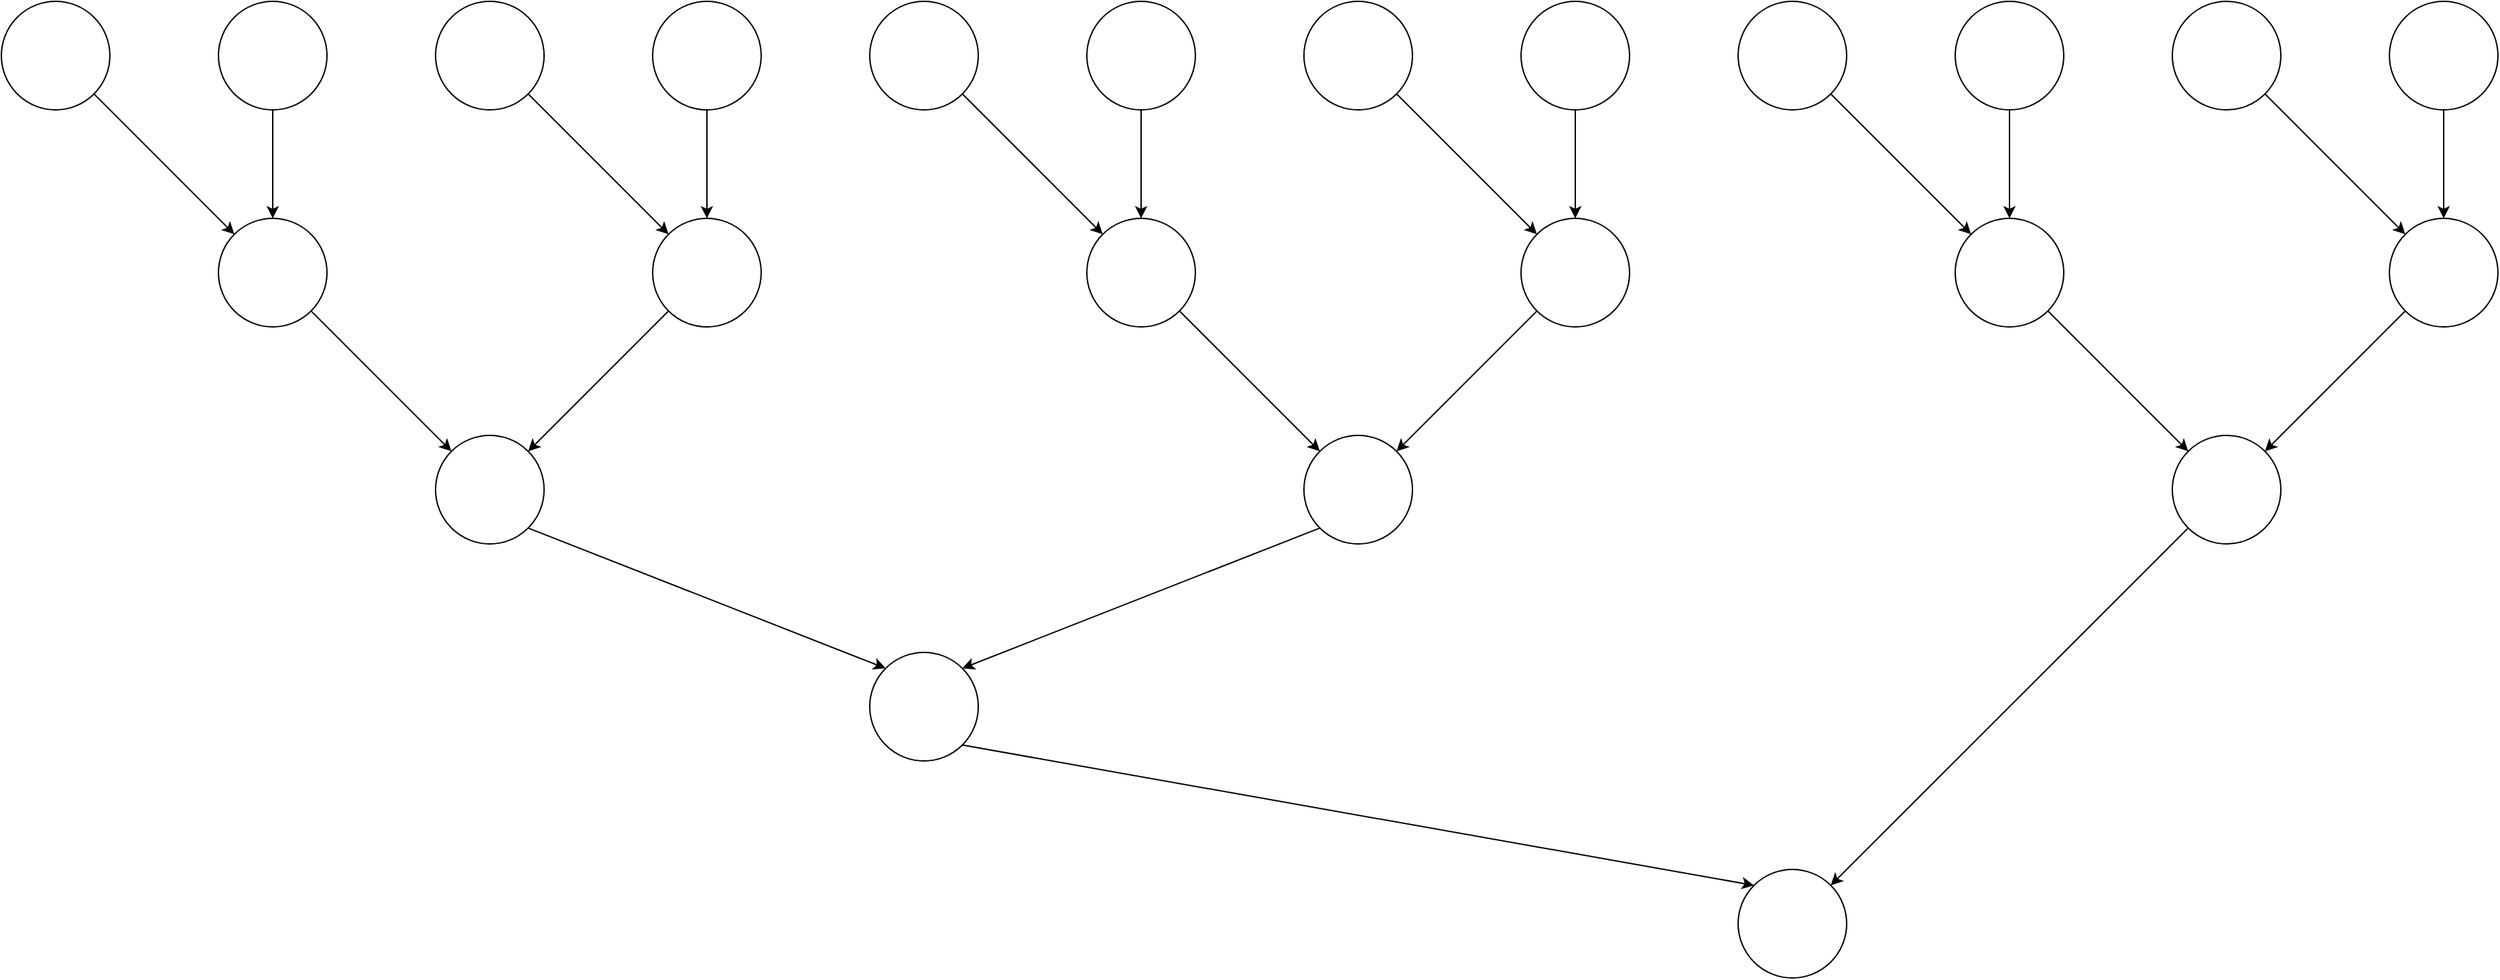 <mxfile version="17.2.4" type="device"><diagram id="Kq7oTHtV6-RMYzBsm-Jg" name="Page-1"><mxGraphModel dx="1102" dy="870" grid="1" gridSize="10" guides="1" tooltips="1" connect="1" arrows="1" fold="1" page="1" pageScale="1" pageWidth="850" pageHeight="1100" math="0" shadow="0"><root><mxCell id="0"/><mxCell id="1" parent="0"/><mxCell id="Is9GmFrW_Eq65iWTxbRy-71" style="edgeStyle=none;rounded=0;orthogonalLoop=1;jettySize=auto;html=1;exitX=0;exitY=1;exitDx=0;exitDy=0;entryX=1;entryY=0;entryDx=0;entryDy=0;" parent="1" source="Is9GmFrW_Eq65iWTxbRy-2" target="Is9GmFrW_Eq65iWTxbRy-26" edge="1"><mxGeometry relative="1" as="geometry"/></mxCell><mxCell id="Is9GmFrW_Eq65iWTxbRy-2" value="" style="ellipse;whiteSpace=wrap;html=1;aspect=fixed;direction=north;" parent="1" vertex="1"><mxGeometry x="40" y="200" width="80" height="80" as="geometry"/></mxCell><mxCell id="Is9GmFrW_Eq65iWTxbRy-72" style="edgeStyle=none;rounded=0;orthogonalLoop=1;jettySize=auto;html=1;exitX=0;exitY=0.5;exitDx=0;exitDy=0;entryX=1;entryY=0.5;entryDx=0;entryDy=0;" parent="1" source="Is9GmFrW_Eq65iWTxbRy-4" target="Is9GmFrW_Eq65iWTxbRy-26" edge="1"><mxGeometry relative="1" as="geometry"/></mxCell><mxCell id="Is9GmFrW_Eq65iWTxbRy-4" value="" style="ellipse;whiteSpace=wrap;html=1;aspect=fixed;direction=north;" parent="1" vertex="1"><mxGeometry x="200" y="200" width="80" height="80" as="geometry"/></mxCell><mxCell id="Is9GmFrW_Eq65iWTxbRy-73" style="edgeStyle=none;rounded=0;orthogonalLoop=1;jettySize=auto;html=1;exitX=0;exitY=1;exitDx=0;exitDy=0;entryX=1;entryY=0;entryDx=0;entryDy=0;" parent="1" source="Is9GmFrW_Eq65iWTxbRy-6" target="Is9GmFrW_Eq65iWTxbRy-30" edge="1"><mxGeometry relative="1" as="geometry"/></mxCell><mxCell id="Is9GmFrW_Eq65iWTxbRy-6" value="" style="ellipse;whiteSpace=wrap;html=1;aspect=fixed;direction=north;" parent="1" vertex="1"><mxGeometry x="360" y="200" width="80" height="80" as="geometry"/></mxCell><mxCell id="Is9GmFrW_Eq65iWTxbRy-74" style="edgeStyle=none;rounded=0;orthogonalLoop=1;jettySize=auto;html=1;exitX=0;exitY=0.5;exitDx=0;exitDy=0;entryX=1;entryY=0.5;entryDx=0;entryDy=0;" parent="1" source="Is9GmFrW_Eq65iWTxbRy-8" target="Is9GmFrW_Eq65iWTxbRy-30" edge="1"><mxGeometry relative="1" as="geometry"/></mxCell><mxCell id="Is9GmFrW_Eq65iWTxbRy-8" value="" style="ellipse;whiteSpace=wrap;html=1;aspect=fixed;direction=north;" parent="1" vertex="1"><mxGeometry x="520" y="200" width="80" height="80" as="geometry"/></mxCell><mxCell id="Is9GmFrW_Eq65iWTxbRy-75" style="edgeStyle=none;rounded=0;orthogonalLoop=1;jettySize=auto;html=1;exitX=0;exitY=1;exitDx=0;exitDy=0;entryX=1;entryY=0;entryDx=0;entryDy=0;" parent="1" source="Is9GmFrW_Eq65iWTxbRy-10" target="Is9GmFrW_Eq65iWTxbRy-34" edge="1"><mxGeometry relative="1" as="geometry"/></mxCell><mxCell id="Is9GmFrW_Eq65iWTxbRy-10" value="" style="ellipse;whiteSpace=wrap;html=1;aspect=fixed;direction=north;" parent="1" vertex="1"><mxGeometry x="680" y="200" width="80" height="80" as="geometry"/></mxCell><mxCell id="Is9GmFrW_Eq65iWTxbRy-76" style="edgeStyle=none;rounded=0;orthogonalLoop=1;jettySize=auto;html=1;exitX=0;exitY=0.5;exitDx=0;exitDy=0;entryX=1;entryY=0.5;entryDx=0;entryDy=0;" parent="1" source="Is9GmFrW_Eq65iWTxbRy-12" target="Is9GmFrW_Eq65iWTxbRy-34" edge="1"><mxGeometry relative="1" as="geometry"/></mxCell><mxCell id="Is9GmFrW_Eq65iWTxbRy-12" value="" style="ellipse;whiteSpace=wrap;html=1;aspect=fixed;direction=north;" parent="1" vertex="1"><mxGeometry x="840" y="200" width="80" height="80" as="geometry"/></mxCell><mxCell id="Is9GmFrW_Eq65iWTxbRy-77" style="edgeStyle=none;rounded=0;orthogonalLoop=1;jettySize=auto;html=1;exitX=0;exitY=1;exitDx=0;exitDy=0;entryX=1;entryY=0;entryDx=0;entryDy=0;" parent="1" source="Is9GmFrW_Eq65iWTxbRy-14" target="Is9GmFrW_Eq65iWTxbRy-37" edge="1"><mxGeometry relative="1" as="geometry"/></mxCell><mxCell id="Is9GmFrW_Eq65iWTxbRy-14" value="" style="ellipse;whiteSpace=wrap;html=1;aspect=fixed;direction=north;" parent="1" vertex="1"><mxGeometry x="1000" y="200" width="80" height="80" as="geometry"/></mxCell><mxCell id="Is9GmFrW_Eq65iWTxbRy-78" style="edgeStyle=none;rounded=0;orthogonalLoop=1;jettySize=auto;html=1;exitX=0;exitY=0.5;exitDx=0;exitDy=0;entryX=1;entryY=0.5;entryDx=0;entryDy=0;" parent="1" source="Is9GmFrW_Eq65iWTxbRy-16" target="Is9GmFrW_Eq65iWTxbRy-37" edge="1"><mxGeometry relative="1" as="geometry"/></mxCell><mxCell id="Is9GmFrW_Eq65iWTxbRy-16" value="" style="ellipse;whiteSpace=wrap;html=1;aspect=fixed;direction=north;" parent="1" vertex="1"><mxGeometry x="1160" y="200" width="80" height="80" as="geometry"/></mxCell><mxCell id="Is9GmFrW_Eq65iWTxbRy-79" style="edgeStyle=none;rounded=0;orthogonalLoop=1;jettySize=auto;html=1;exitX=0;exitY=1;exitDx=0;exitDy=0;entryX=1;entryY=0;entryDx=0;entryDy=0;" parent="1" source="Is9GmFrW_Eq65iWTxbRy-18" target="Is9GmFrW_Eq65iWTxbRy-41" edge="1"><mxGeometry relative="1" as="geometry"/></mxCell><mxCell id="Is9GmFrW_Eq65iWTxbRy-18" value="" style="ellipse;whiteSpace=wrap;html=1;aspect=fixed;direction=north;" parent="1" vertex="1"><mxGeometry x="1320" y="200" width="80" height="80" as="geometry"/></mxCell><mxCell id="Is9GmFrW_Eq65iWTxbRy-80" style="edgeStyle=none;rounded=0;orthogonalLoop=1;jettySize=auto;html=1;exitX=0;exitY=0.5;exitDx=0;exitDy=0;entryX=1;entryY=0.5;entryDx=0;entryDy=0;" parent="1" source="Is9GmFrW_Eq65iWTxbRy-20" target="Is9GmFrW_Eq65iWTxbRy-41" edge="1"><mxGeometry relative="1" as="geometry"/></mxCell><mxCell id="Is9GmFrW_Eq65iWTxbRy-20" value="" style="ellipse;whiteSpace=wrap;html=1;aspect=fixed;direction=north;" parent="1" vertex="1"><mxGeometry x="1480" y="200" width="80" height="80" as="geometry"/></mxCell><mxCell id="Is9GmFrW_Eq65iWTxbRy-81" style="edgeStyle=none;rounded=0;orthogonalLoop=1;jettySize=auto;html=1;exitX=0;exitY=1;exitDx=0;exitDy=0;entryX=1;entryY=0;entryDx=0;entryDy=0;" parent="1" source="Is9GmFrW_Eq65iWTxbRy-22" target="Is9GmFrW_Eq65iWTxbRy-43" edge="1"><mxGeometry relative="1" as="geometry"/></mxCell><mxCell id="Is9GmFrW_Eq65iWTxbRy-22" value="" style="ellipse;whiteSpace=wrap;html=1;aspect=fixed;direction=north;" parent="1" vertex="1"><mxGeometry x="1640" y="200" width="80" height="80" as="geometry"/></mxCell><mxCell id="Is9GmFrW_Eq65iWTxbRy-82" style="edgeStyle=none;rounded=0;orthogonalLoop=1;jettySize=auto;html=1;exitX=0;exitY=0.5;exitDx=0;exitDy=0;entryX=1;entryY=0.5;entryDx=0;entryDy=0;" parent="1" source="Is9GmFrW_Eq65iWTxbRy-24" target="Is9GmFrW_Eq65iWTxbRy-43" edge="1"><mxGeometry relative="1" as="geometry"/></mxCell><mxCell id="Is9GmFrW_Eq65iWTxbRy-24" value="" style="ellipse;whiteSpace=wrap;html=1;aspect=fixed;direction=north;" parent="1" vertex="1"><mxGeometry x="1800" y="200" width="80" height="80" as="geometry"/></mxCell><mxCell id="Is9GmFrW_Eq65iWTxbRy-88" style="edgeStyle=none;rounded=0;orthogonalLoop=1;jettySize=auto;html=1;exitX=0;exitY=1;exitDx=0;exitDy=0;entryX=1;entryY=0;entryDx=0;entryDy=0;" parent="1" source="Is9GmFrW_Eq65iWTxbRy-26" target="Is9GmFrW_Eq65iWTxbRy-32" edge="1"><mxGeometry relative="1" as="geometry"/></mxCell><mxCell id="Is9GmFrW_Eq65iWTxbRy-26" value="" style="ellipse;whiteSpace=wrap;html=1;aspect=fixed;direction=north;" parent="1" vertex="1"><mxGeometry x="200" y="360" width="80" height="80" as="geometry"/></mxCell><mxCell id="Is9GmFrW_Eq65iWTxbRy-91" style="edgeStyle=none;rounded=0;orthogonalLoop=1;jettySize=auto;html=1;exitX=0;exitY=1;exitDx=0;exitDy=0;entryX=1;entryY=0;entryDx=0;entryDy=0;" parent="1" source="Is9GmFrW_Eq65iWTxbRy-28" target="Is9GmFrW_Eq65iWTxbRy-35" edge="1"><mxGeometry relative="1" as="geometry"/></mxCell><mxCell id="Is9GmFrW_Eq65iWTxbRy-28" value="" style="ellipse;whiteSpace=wrap;html=1;aspect=fixed;direction=north;" parent="1" vertex="1"><mxGeometry x="680" y="680" width="80" height="80" as="geometry"/></mxCell><mxCell id="Is9GmFrW_Eq65iWTxbRy-87" style="edgeStyle=none;rounded=0;orthogonalLoop=1;jettySize=auto;html=1;exitX=0;exitY=0;exitDx=0;exitDy=0;entryX=1;entryY=1;entryDx=0;entryDy=0;" parent="1" source="Is9GmFrW_Eq65iWTxbRy-30" target="Is9GmFrW_Eq65iWTxbRy-32" edge="1"><mxGeometry relative="1" as="geometry"/></mxCell><mxCell id="Is9GmFrW_Eq65iWTxbRy-30" value="" style="ellipse;whiteSpace=wrap;html=1;aspect=fixed;direction=north;" parent="1" vertex="1"><mxGeometry x="520" y="360" width="80" height="80" as="geometry"/></mxCell><mxCell id="Is9GmFrW_Eq65iWTxbRy-89" style="edgeStyle=none;rounded=0;orthogonalLoop=1;jettySize=auto;html=1;exitX=0;exitY=1;exitDx=0;exitDy=0;entryX=1;entryY=0;entryDx=0;entryDy=0;" parent="1" source="Is9GmFrW_Eq65iWTxbRy-32" target="Is9GmFrW_Eq65iWTxbRy-28" edge="1"><mxGeometry relative="1" as="geometry"/></mxCell><mxCell id="Is9GmFrW_Eq65iWTxbRy-32" value="" style="ellipse;whiteSpace=wrap;html=1;aspect=fixed;direction=north;" parent="1" vertex="1"><mxGeometry x="360" y="520" width="80" height="80" as="geometry"/></mxCell><mxCell id="Is9GmFrW_Eq65iWTxbRy-86" style="edgeStyle=none;rounded=0;orthogonalLoop=1;jettySize=auto;html=1;exitX=0;exitY=1;exitDx=0;exitDy=0;entryX=1;entryY=0;entryDx=0;entryDy=0;" parent="1" source="Is9GmFrW_Eq65iWTxbRy-34" target="Is9GmFrW_Eq65iWTxbRy-39" edge="1"><mxGeometry relative="1" as="geometry"/></mxCell><mxCell id="Is9GmFrW_Eq65iWTxbRy-34" value="" style="ellipse;whiteSpace=wrap;html=1;aspect=fixed;direction=north;" parent="1" vertex="1"><mxGeometry x="840" y="360" width="80" height="80" as="geometry"/></mxCell><mxCell id="Is9GmFrW_Eq65iWTxbRy-35" value="" style="ellipse;whiteSpace=wrap;html=1;aspect=fixed;direction=north;" parent="1" vertex="1"><mxGeometry x="1320" y="840" width="80" height="80" as="geometry"/></mxCell><mxCell id="Is9GmFrW_Eq65iWTxbRy-85" style="edgeStyle=none;rounded=0;orthogonalLoop=1;jettySize=auto;html=1;exitX=0;exitY=0;exitDx=0;exitDy=0;entryX=1;entryY=1;entryDx=0;entryDy=0;" parent="1" source="Is9GmFrW_Eq65iWTxbRy-37" target="Is9GmFrW_Eq65iWTxbRy-39" edge="1"><mxGeometry relative="1" as="geometry"/></mxCell><mxCell id="Is9GmFrW_Eq65iWTxbRy-37" value="" style="ellipse;whiteSpace=wrap;html=1;aspect=fixed;direction=north;" parent="1" vertex="1"><mxGeometry x="1160" y="360" width="80" height="80" as="geometry"/></mxCell><mxCell id="Is9GmFrW_Eq65iWTxbRy-90" style="edgeStyle=none;rounded=0;orthogonalLoop=1;jettySize=auto;html=1;exitX=0;exitY=0;exitDx=0;exitDy=0;entryX=1;entryY=1;entryDx=0;entryDy=0;" parent="1" source="Is9GmFrW_Eq65iWTxbRy-39" target="Is9GmFrW_Eq65iWTxbRy-28" edge="1"><mxGeometry relative="1" as="geometry"/></mxCell><mxCell id="Is9GmFrW_Eq65iWTxbRy-39" value="" style="ellipse;whiteSpace=wrap;html=1;aspect=fixed;direction=north;" parent="1" vertex="1"><mxGeometry x="1000" y="520" width="80" height="80" as="geometry"/></mxCell><mxCell id="Is9GmFrW_Eq65iWTxbRy-84" style="edgeStyle=none;rounded=0;orthogonalLoop=1;jettySize=auto;html=1;exitX=0;exitY=1;exitDx=0;exitDy=0;entryX=1;entryY=0;entryDx=0;entryDy=0;" parent="1" source="Is9GmFrW_Eq65iWTxbRy-41" target="Is9GmFrW_Eq65iWTxbRy-44" edge="1"><mxGeometry relative="1" as="geometry"/></mxCell><mxCell id="Is9GmFrW_Eq65iWTxbRy-41" value="" style="ellipse;whiteSpace=wrap;html=1;aspect=fixed;direction=north;" parent="1" vertex="1"><mxGeometry x="1480" y="360" width="80" height="80" as="geometry"/></mxCell><mxCell id="Is9GmFrW_Eq65iWTxbRy-83" style="edgeStyle=none;rounded=0;orthogonalLoop=1;jettySize=auto;html=1;exitX=0;exitY=0;exitDx=0;exitDy=0;entryX=1;entryY=1;entryDx=0;entryDy=0;" parent="1" source="Is9GmFrW_Eq65iWTxbRy-43" target="Is9GmFrW_Eq65iWTxbRy-44" edge="1"><mxGeometry relative="1" as="geometry"/></mxCell><mxCell id="Is9GmFrW_Eq65iWTxbRy-43" value="" style="ellipse;whiteSpace=wrap;html=1;aspect=fixed;direction=north;" parent="1" vertex="1"><mxGeometry x="1800" y="360" width="80" height="80" as="geometry"/></mxCell><mxCell id="Is9GmFrW_Eq65iWTxbRy-92" style="edgeStyle=none;rounded=0;orthogonalLoop=1;jettySize=auto;html=1;exitX=0;exitY=0;exitDx=0;exitDy=0;entryX=1;entryY=1;entryDx=0;entryDy=0;" parent="1" source="Is9GmFrW_Eq65iWTxbRy-44" target="Is9GmFrW_Eq65iWTxbRy-35" edge="1"><mxGeometry relative="1" as="geometry"/></mxCell><mxCell id="Is9GmFrW_Eq65iWTxbRy-44" value="" style="ellipse;whiteSpace=wrap;html=1;aspect=fixed;direction=north;" parent="1" vertex="1"><mxGeometry x="1640" y="520" width="80" height="80" as="geometry"/></mxCell></root></mxGraphModel></diagram></mxfile>